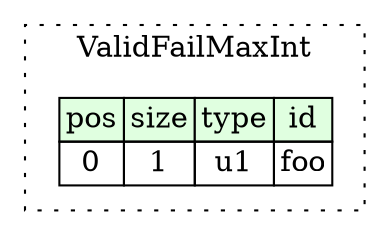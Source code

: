 digraph {
	rankdir=LR;
	node [shape=plaintext];
	subgraph cluster__valid_fail_max_int {
		label="ValidFailMaxInt";
		graph[style=dotted];

		valid_fail_max_int__seq [label=<<TABLE BORDER="0" CELLBORDER="1" CELLSPACING="0">
			<TR><TD BGCOLOR="#E0FFE0">pos</TD><TD BGCOLOR="#E0FFE0">size</TD><TD BGCOLOR="#E0FFE0">type</TD><TD BGCOLOR="#E0FFE0">id</TD></TR>
			<TR><TD PORT="foo_pos">0</TD><TD PORT="foo_size">1</TD><TD>u1</TD><TD PORT="foo_type">foo</TD></TR>
		</TABLE>>];
	}
}
